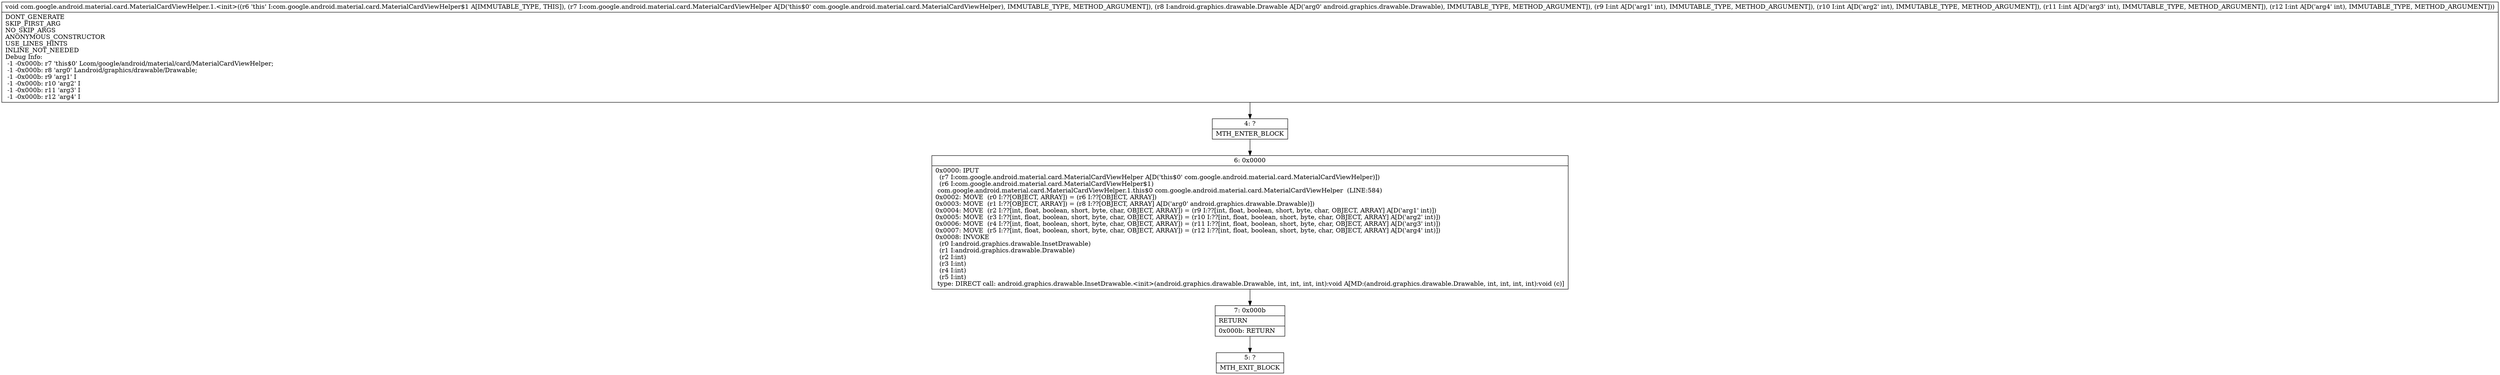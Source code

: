 digraph "CFG forcom.google.android.material.card.MaterialCardViewHelper.1.\<init\>(Lcom\/google\/android\/material\/card\/MaterialCardViewHelper;Landroid\/graphics\/drawable\/Drawable;IIII)V" {
Node_4 [shape=record,label="{4\:\ ?|MTH_ENTER_BLOCK\l}"];
Node_6 [shape=record,label="{6\:\ 0x0000|0x0000: IPUT  \l  (r7 I:com.google.android.material.card.MaterialCardViewHelper A[D('this$0' com.google.android.material.card.MaterialCardViewHelper)])\l  (r6 I:com.google.android.material.card.MaterialCardViewHelper$1)\l com.google.android.material.card.MaterialCardViewHelper.1.this$0 com.google.android.material.card.MaterialCardViewHelper  (LINE:584)\l0x0002: MOVE  (r0 I:??[OBJECT, ARRAY]) = (r6 I:??[OBJECT, ARRAY]) \l0x0003: MOVE  (r1 I:??[OBJECT, ARRAY]) = (r8 I:??[OBJECT, ARRAY] A[D('arg0' android.graphics.drawable.Drawable)]) \l0x0004: MOVE  (r2 I:??[int, float, boolean, short, byte, char, OBJECT, ARRAY]) = (r9 I:??[int, float, boolean, short, byte, char, OBJECT, ARRAY] A[D('arg1' int)]) \l0x0005: MOVE  (r3 I:??[int, float, boolean, short, byte, char, OBJECT, ARRAY]) = (r10 I:??[int, float, boolean, short, byte, char, OBJECT, ARRAY] A[D('arg2' int)]) \l0x0006: MOVE  (r4 I:??[int, float, boolean, short, byte, char, OBJECT, ARRAY]) = (r11 I:??[int, float, boolean, short, byte, char, OBJECT, ARRAY] A[D('arg3' int)]) \l0x0007: MOVE  (r5 I:??[int, float, boolean, short, byte, char, OBJECT, ARRAY]) = (r12 I:??[int, float, boolean, short, byte, char, OBJECT, ARRAY] A[D('arg4' int)]) \l0x0008: INVOKE  \l  (r0 I:android.graphics.drawable.InsetDrawable)\l  (r1 I:android.graphics.drawable.Drawable)\l  (r2 I:int)\l  (r3 I:int)\l  (r4 I:int)\l  (r5 I:int)\l type: DIRECT call: android.graphics.drawable.InsetDrawable.\<init\>(android.graphics.drawable.Drawable, int, int, int, int):void A[MD:(android.graphics.drawable.Drawable, int, int, int, int):void (c)]\l}"];
Node_7 [shape=record,label="{7\:\ 0x000b|RETURN\l|0x000b: RETURN   \l}"];
Node_5 [shape=record,label="{5\:\ ?|MTH_EXIT_BLOCK\l}"];
MethodNode[shape=record,label="{void com.google.android.material.card.MaterialCardViewHelper.1.\<init\>((r6 'this' I:com.google.android.material.card.MaterialCardViewHelper$1 A[IMMUTABLE_TYPE, THIS]), (r7 I:com.google.android.material.card.MaterialCardViewHelper A[D('this$0' com.google.android.material.card.MaterialCardViewHelper), IMMUTABLE_TYPE, METHOD_ARGUMENT]), (r8 I:android.graphics.drawable.Drawable A[D('arg0' android.graphics.drawable.Drawable), IMMUTABLE_TYPE, METHOD_ARGUMENT]), (r9 I:int A[D('arg1' int), IMMUTABLE_TYPE, METHOD_ARGUMENT]), (r10 I:int A[D('arg2' int), IMMUTABLE_TYPE, METHOD_ARGUMENT]), (r11 I:int A[D('arg3' int), IMMUTABLE_TYPE, METHOD_ARGUMENT]), (r12 I:int A[D('arg4' int), IMMUTABLE_TYPE, METHOD_ARGUMENT]))  | DONT_GENERATE\lSKIP_FIRST_ARG\lNO_SKIP_ARGS\lANONYMOUS_CONSTRUCTOR\lUSE_LINES_HINTS\lINLINE_NOT_NEEDED\lDebug Info:\l  \-1 \-0x000b: r7 'this$0' Lcom\/google\/android\/material\/card\/MaterialCardViewHelper;\l  \-1 \-0x000b: r8 'arg0' Landroid\/graphics\/drawable\/Drawable;\l  \-1 \-0x000b: r9 'arg1' I\l  \-1 \-0x000b: r10 'arg2' I\l  \-1 \-0x000b: r11 'arg3' I\l  \-1 \-0x000b: r12 'arg4' I\l}"];
MethodNode -> Node_4;Node_4 -> Node_6;
Node_6 -> Node_7;
Node_7 -> Node_5;
}

